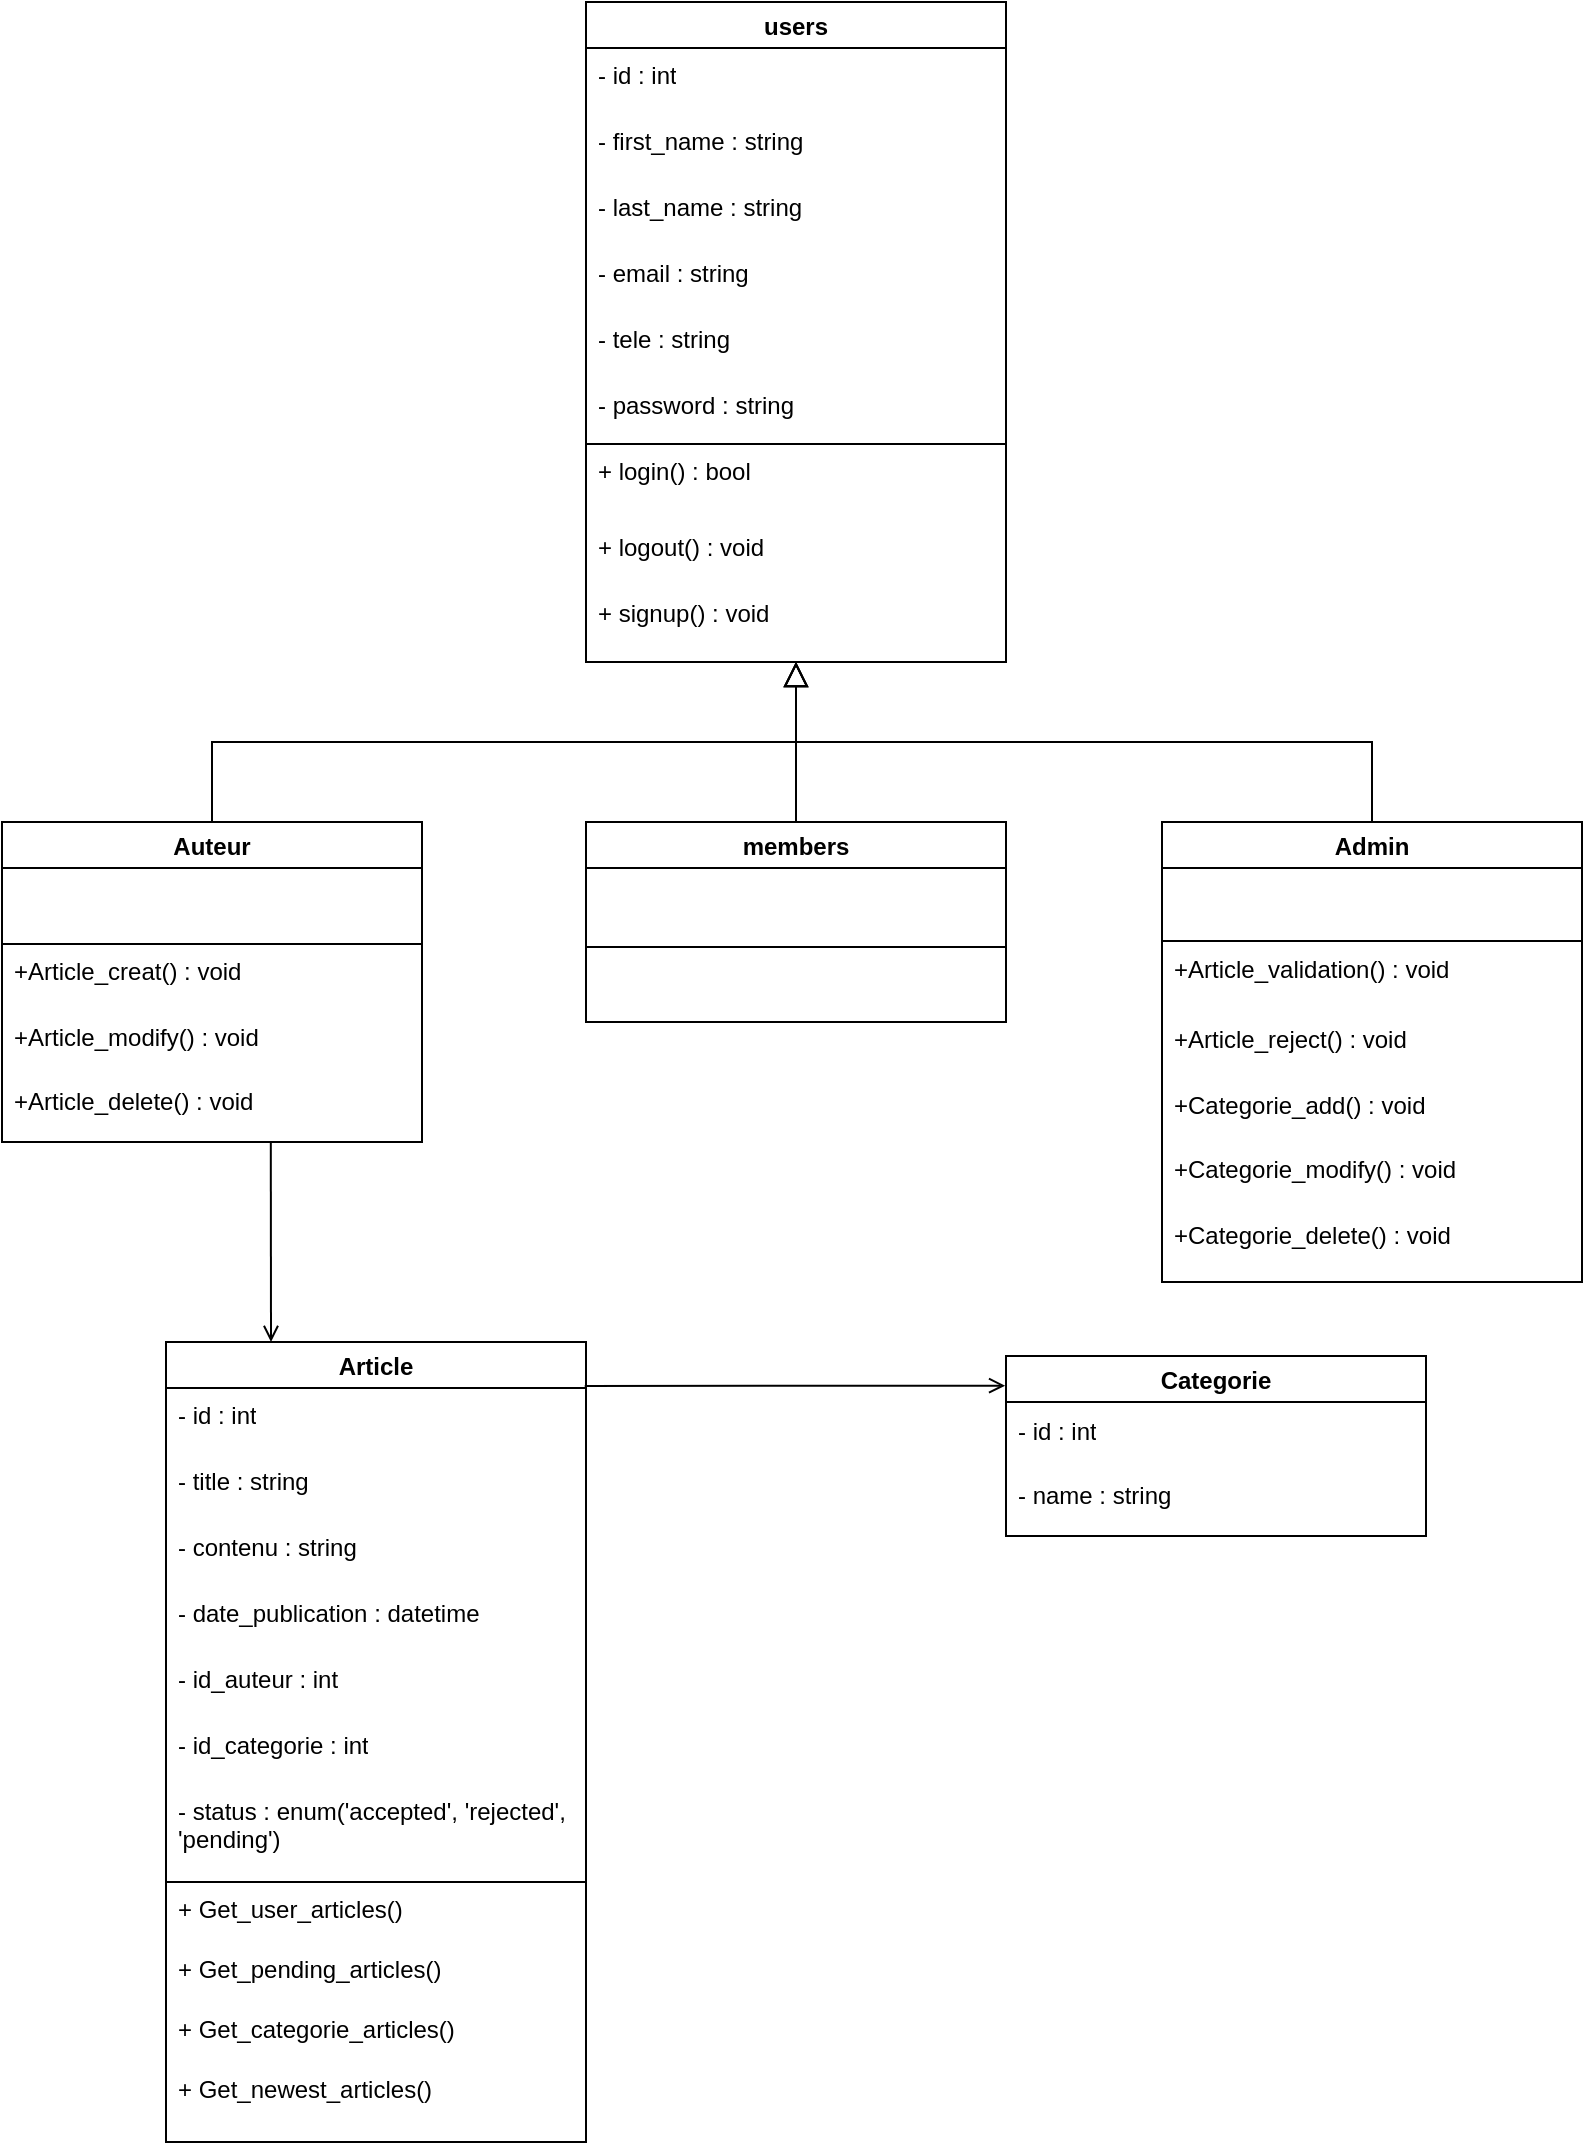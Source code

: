 <mxfile>
    <diagram id="tC5Vc2cbwhxy4GvYRkvJ" name="Page-1">
        <mxGraphModel dx="1860" dy="1423" grid="1" gridSize="10" guides="1" tooltips="1" connect="1" arrows="1" fold="1" page="1" pageScale="1" pageWidth="850" pageHeight="1100" math="0" shadow="0">
            <root>
                <mxCell id="0"/>
                <mxCell id="1" parent="0"/>
                <mxCell id="2" value="users" style="swimlane;" vertex="1" parent="1">
                    <mxGeometry x="322" y="8" width="210" height="330" as="geometry"/>
                </mxCell>
                <mxCell id="5" value="- id : int" style="text;strokeColor=none;fillColor=none;align=left;verticalAlign=top;spacingLeft=4;spacingRight=4;overflow=hidden;rotatable=0;points=[[0,0.5],[1,0.5]];portConstraint=eastwest;whiteSpace=wrap;html=1;" vertex="1" parent="2">
                    <mxGeometry y="23" width="210" height="33" as="geometry"/>
                </mxCell>
                <mxCell id="8" value="- first_name : string" style="text;strokeColor=none;fillColor=none;align=left;verticalAlign=top;spacingLeft=4;spacingRight=4;overflow=hidden;rotatable=0;points=[[0,0.5],[1,0.5]];portConstraint=eastwest;whiteSpace=wrap;html=1;" vertex="1" parent="2">
                    <mxGeometry y="56" width="210" height="33" as="geometry"/>
                </mxCell>
                <mxCell id="9" value="- last_name : string" style="text;strokeColor=none;fillColor=none;align=left;verticalAlign=top;spacingLeft=4;spacingRight=4;overflow=hidden;rotatable=0;points=[[0,0.5],[1,0.5]];portConstraint=eastwest;whiteSpace=wrap;html=1;" vertex="1" parent="2">
                    <mxGeometry y="89" width="210" height="33" as="geometry"/>
                </mxCell>
                <mxCell id="11" value="- email : string" style="text;strokeColor=none;fillColor=none;align=left;verticalAlign=top;spacingLeft=4;spacingRight=4;overflow=hidden;rotatable=0;points=[[0,0.5],[1,0.5]];portConstraint=eastwest;whiteSpace=wrap;html=1;" vertex="1" parent="2">
                    <mxGeometry y="122" width="210" height="33" as="geometry"/>
                </mxCell>
                <mxCell id="10" value="- tele : string" style="text;strokeColor=none;fillColor=none;align=left;verticalAlign=top;spacingLeft=4;spacingRight=4;overflow=hidden;rotatable=0;points=[[0,0.5],[1,0.5]];portConstraint=eastwest;whiteSpace=wrap;html=1;" vertex="1" parent="2">
                    <mxGeometry y="155" width="210" height="33" as="geometry"/>
                </mxCell>
                <mxCell id="12" value="- password : string" style="text;strokeColor=none;fillColor=none;align=left;verticalAlign=top;spacingLeft=4;spacingRight=4;overflow=hidden;rotatable=0;points=[[0,0.5],[1,0.5]];portConstraint=eastwest;whiteSpace=wrap;html=1;" vertex="1" parent="2">
                    <mxGeometry y="188" width="210" height="33" as="geometry"/>
                </mxCell>
                <mxCell id="13" value="" style="rounded=0;whiteSpace=wrap;html=1;fillColor=none;" vertex="1" parent="2">
                    <mxGeometry y="221" width="210" height="109" as="geometry"/>
                </mxCell>
                <mxCell id="16" value="+ logout() : void" style="text;strokeColor=none;fillColor=none;align=left;verticalAlign=top;spacingLeft=4;spacingRight=4;overflow=hidden;rotatable=0;points=[[0,0.5],[1,0.5]];portConstraint=eastwest;whiteSpace=wrap;html=1;" vertex="1" parent="2">
                    <mxGeometry y="259" width="210" height="33" as="geometry"/>
                </mxCell>
                <mxCell id="15" value="+ login() : bool" style="text;strokeColor=none;fillColor=none;align=left;verticalAlign=top;spacingLeft=4;spacingRight=4;overflow=hidden;rotatable=0;points=[[0,0.5],[1,0.5]];portConstraint=eastwest;whiteSpace=wrap;html=1;" vertex="1" parent="2">
                    <mxGeometry y="221" width="210" height="33" as="geometry"/>
                </mxCell>
                <mxCell id="53" value="+ signup() : void" style="text;strokeColor=none;fillColor=none;align=left;verticalAlign=top;spacingLeft=4;spacingRight=4;overflow=hidden;rotatable=0;points=[[0,0.5],[1,0.5]];portConstraint=eastwest;whiteSpace=wrap;html=1;" vertex="1" parent="2">
                    <mxGeometry y="292" width="210" height="33" as="geometry"/>
                </mxCell>
                <mxCell id="39" value="Admin" style="swimlane;" vertex="1" parent="1">
                    <mxGeometry x="610" y="418" width="210" height="230" as="geometry"/>
                </mxCell>
                <mxCell id="46" value="" style="rounded=0;whiteSpace=wrap;html=1;fillColor=none;" vertex="1" parent="39">
                    <mxGeometry y="59.5" width="210" height="170.5" as="geometry"/>
                </mxCell>
                <mxCell id="48" value="+Article_reject() : void" style="text;strokeColor=none;fillColor=none;align=left;verticalAlign=top;spacingLeft=4;spacingRight=4;overflow=hidden;rotatable=0;points=[[0,0.5],[1,0.5]];portConstraint=eastwest;whiteSpace=wrap;html=1;" vertex="1" parent="39">
                    <mxGeometry y="94.75" width="210" height="33" as="geometry"/>
                </mxCell>
                <mxCell id="49" value="+Categorie_add() : void" style="text;strokeColor=none;fillColor=none;align=left;verticalAlign=top;spacingLeft=4;spacingRight=4;overflow=hidden;rotatable=0;points=[[0,0.5],[1,0.5]];portConstraint=eastwest;whiteSpace=wrap;html=1;" vertex="1" parent="39">
                    <mxGeometry y="127.75" width="210" height="32.5" as="geometry"/>
                </mxCell>
                <mxCell id="63" value="+Article_validation() : void" style="text;strokeColor=none;fillColor=none;align=left;verticalAlign=top;spacingLeft=4;spacingRight=4;overflow=hidden;rotatable=0;points=[[0,0.5],[1,0.5]];portConstraint=eastwest;whiteSpace=wrap;html=1;" vertex="1" parent="39">
                    <mxGeometry y="60.25" width="210" height="35.5" as="geometry"/>
                </mxCell>
                <mxCell id="64" value="+Categorie_modify() : void" style="text;strokeColor=none;fillColor=none;align=left;verticalAlign=top;spacingLeft=4;spacingRight=4;overflow=hidden;rotatable=0;points=[[0,0.5],[1,0.5]];portConstraint=eastwest;whiteSpace=wrap;html=1;" vertex="1" parent="39">
                    <mxGeometry y="160.25" width="210" height="32.5" as="geometry"/>
                </mxCell>
                <mxCell id="65" value="+Categorie_delete() : void" style="text;strokeColor=none;fillColor=none;align=left;verticalAlign=top;spacingLeft=4;spacingRight=4;overflow=hidden;rotatable=0;points=[[0,0.5],[1,0.5]];portConstraint=eastwest;whiteSpace=wrap;html=1;" vertex="1" parent="39">
                    <mxGeometry y="192.75" width="210" height="32.5" as="geometry"/>
                </mxCell>
                <mxCell id="51" value="members" style="swimlane;" vertex="1" parent="1">
                    <mxGeometry x="322" y="418" width="210" height="100" as="geometry"/>
                </mxCell>
                <mxCell id="52" value="" style="rounded=0;whiteSpace=wrap;html=1;fillColor=none;" vertex="1" parent="51">
                    <mxGeometry y="62.5" width="210" height="37.5" as="geometry"/>
                </mxCell>
                <mxCell id="56" value="Auteur" style="swimlane;" vertex="1" parent="1">
                    <mxGeometry x="30" y="418" width="210" height="160" as="geometry"/>
                </mxCell>
                <mxCell id="57" value="" style="rounded=0;whiteSpace=wrap;html=1;fillColor=none;" vertex="1" parent="56">
                    <mxGeometry y="61" width="210" height="99" as="geometry"/>
                </mxCell>
                <mxCell id="58" value="+Article_creat() : void" style="text;strokeColor=none;fillColor=none;align=left;verticalAlign=top;spacingLeft=4;spacingRight=4;overflow=hidden;rotatable=0;points=[[0,0.5],[1,0.5]];portConstraint=eastwest;whiteSpace=wrap;html=1;" vertex="1" parent="56">
                    <mxGeometry y="61" width="210" height="33" as="geometry"/>
                </mxCell>
                <mxCell id="59" value="+Article_modify() : void" style="text;strokeColor=none;fillColor=none;align=left;verticalAlign=top;spacingLeft=4;spacingRight=4;overflow=hidden;rotatable=0;points=[[0,0.5],[1,0.5]];portConstraint=eastwest;whiteSpace=wrap;html=1;" vertex="1" parent="56">
                    <mxGeometry y="94" width="210" height="33" as="geometry"/>
                </mxCell>
                <mxCell id="60" value="+Article_delete() : void" style="text;strokeColor=none;fillColor=none;align=left;verticalAlign=top;spacingLeft=4;spacingRight=4;overflow=hidden;rotatable=0;points=[[0,0.5],[1,0.5]];portConstraint=eastwest;whiteSpace=wrap;html=1;" vertex="1" parent="56">
                    <mxGeometry y="126" width="210" height="32.5" as="geometry"/>
                </mxCell>
                <mxCell id="68" value="Article" style="swimlane;" vertex="1" parent="1">
                    <mxGeometry x="112" y="678" width="210" height="400" as="geometry"/>
                </mxCell>
                <mxCell id="69" value="- id : int" style="text;strokeColor=none;fillColor=none;align=left;verticalAlign=top;spacingLeft=4;spacingRight=4;overflow=hidden;rotatable=0;points=[[0,0.5],[1,0.5]];portConstraint=eastwest;whiteSpace=wrap;html=1;" vertex="1" parent="68">
                    <mxGeometry y="23" width="210" height="33" as="geometry"/>
                </mxCell>
                <mxCell id="70" value="- title : string" style="text;strokeColor=none;fillColor=none;align=left;verticalAlign=top;spacingLeft=4;spacingRight=4;overflow=hidden;rotatable=0;points=[[0,0.5],[1,0.5]];portConstraint=eastwest;whiteSpace=wrap;html=1;" vertex="1" parent="68">
                    <mxGeometry y="56" width="210" height="33" as="geometry"/>
                </mxCell>
                <mxCell id="71" value="- contenu : string" style="text;strokeColor=none;fillColor=none;align=left;verticalAlign=top;spacingLeft=4;spacingRight=4;overflow=hidden;rotatable=0;points=[[0,0.5],[1,0.5]];portConstraint=eastwest;whiteSpace=wrap;html=1;" vertex="1" parent="68">
                    <mxGeometry y="89" width="210" height="33" as="geometry"/>
                </mxCell>
                <mxCell id="72" value="- date_publication : datetime" style="text;strokeColor=none;fillColor=none;align=left;verticalAlign=top;spacingLeft=4;spacingRight=4;overflow=hidden;rotatable=0;points=[[0,0.5],[1,0.5]];portConstraint=eastwest;whiteSpace=wrap;html=1;" vertex="1" parent="68">
                    <mxGeometry y="122" width="210" height="33" as="geometry"/>
                </mxCell>
                <mxCell id="73" value="- id_auteur : int" style="text;strokeColor=none;fillColor=none;align=left;verticalAlign=top;spacingLeft=4;spacingRight=4;overflow=hidden;rotatable=0;points=[[0,0.5],[1,0.5]];portConstraint=eastwest;whiteSpace=wrap;html=1;" vertex="1" parent="68">
                    <mxGeometry y="155" width="210" height="33" as="geometry"/>
                </mxCell>
                <mxCell id="74" value="- id_categorie : int" style="text;strokeColor=none;fillColor=none;align=left;verticalAlign=top;spacingLeft=4;spacingRight=4;overflow=hidden;rotatable=0;points=[[0,0.5],[1,0.5]];portConstraint=eastwest;whiteSpace=wrap;html=1;" vertex="1" parent="68">
                    <mxGeometry y="188" width="210" height="33" as="geometry"/>
                </mxCell>
                <mxCell id="78" value="- status : enum('accepted', 'rejected', 'pending')" style="text;strokeColor=none;fillColor=none;align=left;verticalAlign=top;spacingLeft=4;spacingRight=4;overflow=hidden;rotatable=0;points=[[0,0.5],[1,0.5]];portConstraint=eastwest;whiteSpace=wrap;html=1;" vertex="1" parent="68">
                    <mxGeometry y="221" width="210" height="39" as="geometry"/>
                </mxCell>
                <mxCell id="132" value="" style="rounded=0;whiteSpace=wrap;html=1;fillColor=none;" vertex="1" parent="68">
                    <mxGeometry y="270" width="210" height="130" as="geometry"/>
                </mxCell>
                <mxCell id="133" value="+ Get_user_articles()" style="text;strokeColor=none;fillColor=none;align=left;verticalAlign=top;spacingLeft=4;spacingRight=4;overflow=hidden;rotatable=0;points=[[0,0.5],[1,0.5]];portConstraint=eastwest;whiteSpace=wrap;html=1;" vertex="1" parent="68">
                    <mxGeometry y="270" width="210" height="30" as="geometry"/>
                </mxCell>
                <mxCell id="134" value="+ Get_pending_articles()" style="text;strokeColor=none;fillColor=none;align=left;verticalAlign=top;spacingLeft=4;spacingRight=4;overflow=hidden;rotatable=0;points=[[0,0.5],[1,0.5]];portConstraint=eastwest;whiteSpace=wrap;html=1;" vertex="1" parent="68">
                    <mxGeometry y="300" width="210" height="30" as="geometry"/>
                </mxCell>
                <mxCell id="135" value="+ Get_categorie_articles()" style="text;strokeColor=none;fillColor=none;align=left;verticalAlign=top;spacingLeft=4;spacingRight=4;overflow=hidden;rotatable=0;points=[[0,0.5],[1,0.5]];portConstraint=eastwest;whiteSpace=wrap;html=1;" vertex="1" parent="68">
                    <mxGeometry y="330" width="210" height="30" as="geometry"/>
                </mxCell>
                <mxCell id="136" value="+ Get_newest_articles()" style="text;strokeColor=none;fillColor=none;align=left;verticalAlign=top;spacingLeft=4;spacingRight=4;overflow=hidden;rotatable=0;points=[[0,0.5],[1,0.5]];portConstraint=eastwest;whiteSpace=wrap;html=1;" vertex="1" parent="68">
                    <mxGeometry y="360" width="210" height="30" as="geometry"/>
                </mxCell>
                <mxCell id="79" value="Categorie" style="swimlane;" vertex="1" parent="1">
                    <mxGeometry x="532" y="685" width="210" height="90" as="geometry"/>
                </mxCell>
                <mxCell id="80" value="- id : int" style="text;strokeColor=none;fillColor=none;align=left;verticalAlign=top;spacingLeft=4;spacingRight=4;overflow=hidden;rotatable=0;points=[[0,0.5],[1,0.5]];portConstraint=eastwest;whiteSpace=wrap;html=1;" vertex="1" parent="79">
                    <mxGeometry y="24" width="210" height="33" as="geometry"/>
                </mxCell>
                <mxCell id="81" value="- name : string" style="text;strokeColor=none;fillColor=none;align=left;verticalAlign=top;spacingLeft=4;spacingRight=4;overflow=hidden;rotatable=0;points=[[0,0.5],[1,0.5]];portConstraint=eastwest;whiteSpace=wrap;html=1;" vertex="1" parent="79">
                    <mxGeometry y="56" width="210" height="34" as="geometry"/>
                </mxCell>
                <mxCell id="126" value="" style="endArrow=block;endSize=10;endFill=0;shadow=0;strokeWidth=1;rounded=0;edgeStyle=elbowEdgeStyle;elbow=vertical;entryX=0.5;entryY=1;entryDx=0;entryDy=0;exitX=0.5;exitY=0;exitDx=0;exitDy=0;" edge="1" parent="1" source="39" target="13">
                    <mxGeometry width="160" relative="1" as="geometry">
                        <mxPoint x="540" y="444" as="sourcePoint"/>
                        <mxPoint x="430" y="388" as="targetPoint"/>
                    </mxGeometry>
                </mxCell>
                <mxCell id="127" value="" style="endArrow=block;endSize=10;endFill=0;shadow=0;strokeWidth=1;rounded=0;edgeStyle=elbowEdgeStyle;elbow=vertical;exitX=0.5;exitY=0;exitDx=0;exitDy=0;entryX=0.5;entryY=1;entryDx=0;entryDy=0;" edge="1" parent="1" source="56" target="13">
                    <mxGeometry width="160" relative="1" as="geometry">
                        <mxPoint x="408" y="428" as="sourcePoint"/>
                        <mxPoint x="380" y="388" as="targetPoint"/>
                    </mxGeometry>
                </mxCell>
                <mxCell id="129" value="" style="endArrow=block;endSize=10;endFill=0;shadow=0;strokeWidth=1;rounded=0;elbow=vertical;entryX=0.5;entryY=1;entryDx=0;entryDy=0;exitX=0.5;exitY=0;exitDx=0;exitDy=0;" edge="1" parent="1" source="51" target="13">
                    <mxGeometry width="160" relative="1" as="geometry">
                        <mxPoint x="733" y="458" as="sourcePoint"/>
                        <mxPoint x="445" y="378.0" as="targetPoint"/>
                    </mxGeometry>
                </mxCell>
                <mxCell id="130" value="" style="endArrow=none;endSize=10;endFill=0;shadow=0;strokeWidth=1;rounded=0;elbow=vertical;exitX=-0.002;exitY=0.165;exitDx=0;exitDy=0;entryX=0.997;entryY=0.055;entryDx=0;entryDy=0;entryPerimeter=0;exitPerimeter=0;startArrow=open;startFill=0;" edge="1" parent="1" source="79" target="68">
                    <mxGeometry width="160" relative="1" as="geometry">
                        <mxPoint x="490" y="668" as="sourcePoint"/>
                        <mxPoint x="490" y="588.0" as="targetPoint"/>
                    </mxGeometry>
                </mxCell>
                <mxCell id="131" value="" style="endArrow=none;endSize=10;endFill=0;shadow=0;strokeWidth=1;rounded=0;elbow=vertical;startArrow=open;startFill=0;entryX=0.64;entryY=1.002;entryDx=0;entryDy=0;entryPerimeter=0;exitX=0.25;exitY=0;exitDx=0;exitDy=0;" edge="1" parent="1" source="68" target="57">
                    <mxGeometry width="160" relative="1" as="geometry">
                        <mxPoint x="250" y="688" as="sourcePoint"/>
                        <mxPoint x="210" y="618" as="targetPoint"/>
                    </mxGeometry>
                </mxCell>
            </root>
        </mxGraphModel>
    </diagram>
</mxfile>